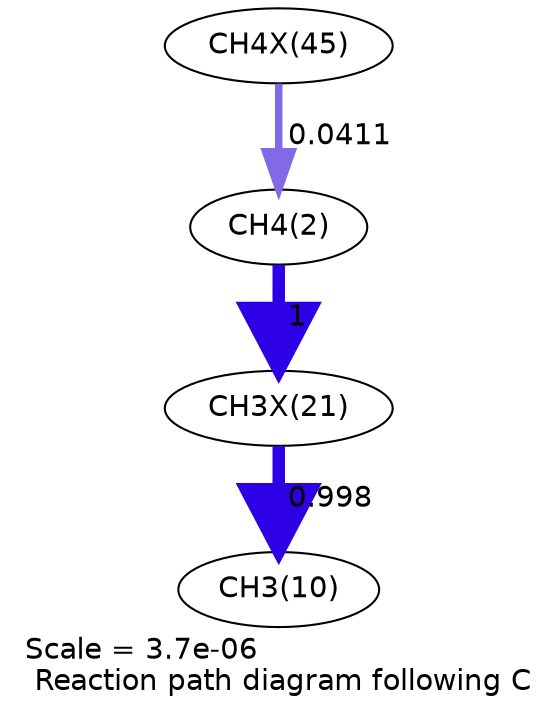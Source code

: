 digraph reaction_paths {
center=1;
s73 -> s4[fontname="Helvetica", penwidth=3.59, arrowsize=1.8, color="0.7, 0.541, 0.9"
, label=" 0.0411"];
s4 -> s65[fontname="Helvetica", penwidth=6, arrowsize=3, color="0.7, 1.5, 0.9"
, label=" 1"];
s65 -> s12[fontname="Helvetica", penwidth=6, arrowsize=3, color="0.7, 1.5, 0.9"
, label=" 0.998"];
s4 [ fontname="Helvetica", label="CH4(2)"];
s12 [ fontname="Helvetica", label="CH3(10)"];
s65 [ fontname="Helvetica", label="CH3X(21)"];
s73 [ fontname="Helvetica", label="CH4X(45)"];
 label = "Scale = 3.7e-06\l Reaction path diagram following C";
 fontname = "Helvetica";
}

